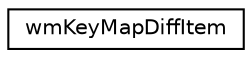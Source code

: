 digraph G
{
  edge [fontname="Helvetica",fontsize="10",labelfontname="Helvetica",labelfontsize="10"];
  node [fontname="Helvetica",fontsize="10",shape=record];
  rankdir=LR;
  Node1 [label="wmKeyMapDiffItem",height=0.2,width=0.4,color="black", fillcolor="white", style="filled",URL="$d8/d86/structwmKeyMapDiffItem.html"];
}
